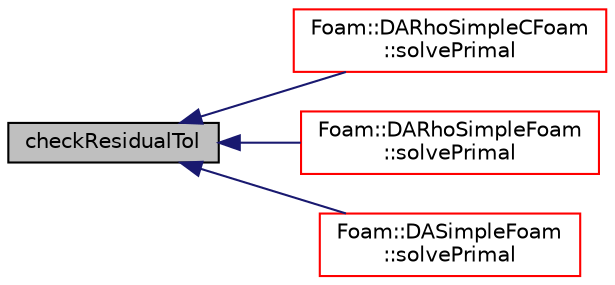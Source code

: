 digraph "checkResidualTol"
{
  bgcolor="transparent";
  edge [fontname="Helvetica",fontsize="10",labelfontname="Helvetica",labelfontsize="10"];
  node [fontname="Helvetica",fontsize="10",shape=record];
  rankdir="LR";
  Node48 [label="checkResidualTol",height=0.2,width=0.4,color="black", fillcolor="grey75", style="filled", fontcolor="black"];
  Node48 -> Node49 [dir="back",color="midnightblue",fontsize="10",style="solid",fontname="Helvetica"];
  Node49 [label="Foam::DARhoSimpleCFoam\l::solvePrimal",height=0.2,width=0.4,color="red",URL="$classFoam_1_1DARhoSimpleCFoam.html#a5c0c6289530112c8badaa81d933bef5c",tooltip="solve the primal equations "];
  Node48 -> Node51 [dir="back",color="midnightblue",fontsize="10",style="solid",fontname="Helvetica"];
  Node51 [label="Foam::DARhoSimpleFoam\l::solvePrimal",height=0.2,width=0.4,color="red",URL="$classFoam_1_1DARhoSimpleFoam.html#a5c0c6289530112c8badaa81d933bef5c",tooltip="solve the primal equations "];
  Node48 -> Node53 [dir="back",color="midnightblue",fontsize="10",style="solid",fontname="Helvetica"];
  Node53 [label="Foam::DASimpleFoam\l::solvePrimal",height=0.2,width=0.4,color="red",URL="$classFoam_1_1DASimpleFoam.html#a5c0c6289530112c8badaa81d933bef5c",tooltip="solve the primal equations "];
}
